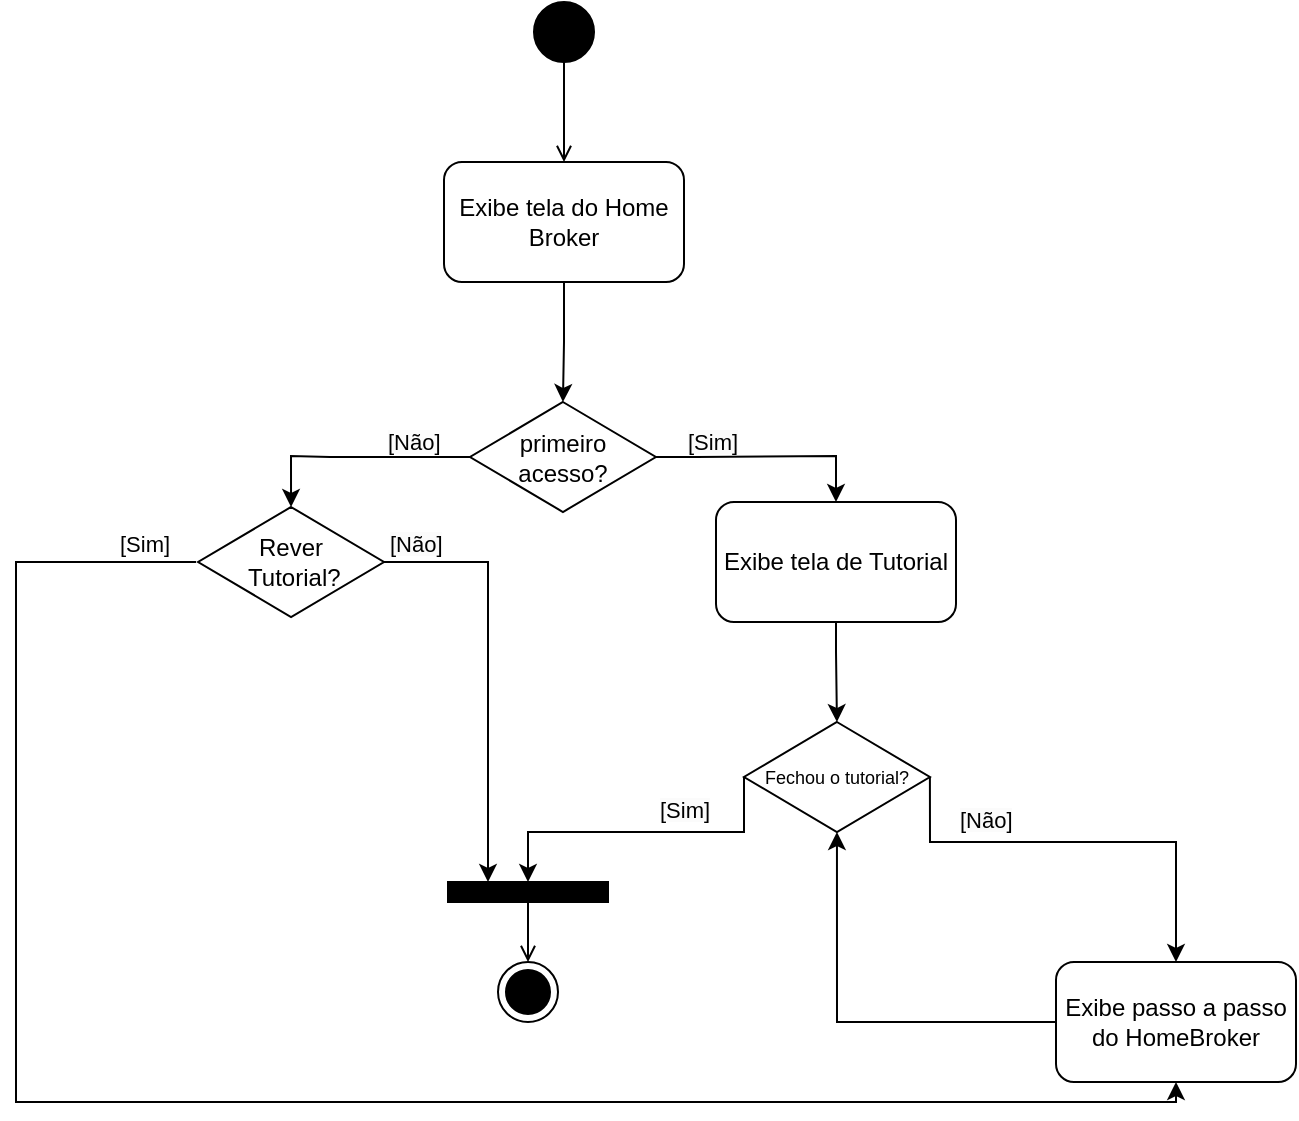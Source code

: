 <mxfile version="24.8.3">
  <diagram name="Página-1" id="wdZMK8xIM1cBAZfimZdl">
    <mxGraphModel dx="673" dy="2002" grid="1" gridSize="10" guides="1" tooltips="1" connect="1" arrows="1" fold="1" page="1" pageScale="1" pageWidth="827" pageHeight="1169" math="0" shadow="0">
      <root>
        <mxCell id="0" />
        <mxCell id="1" parent="0" />
        <mxCell id="znhwWEOjRoVLUiKNpK-7-1" style="edgeStyle=orthogonalEdgeStyle;rounded=0;orthogonalLoop=1;jettySize=auto;html=1;entryX=0.5;entryY=0;entryDx=0;entryDy=0;endArrow=open;endFill=0;" edge="1" parent="1" source="znhwWEOjRoVLUiKNpK-7-2" target="znhwWEOjRoVLUiKNpK-7-3">
          <mxGeometry relative="1" as="geometry">
            <mxPoint x="413.75" y="40" as="targetPoint" />
          </mxGeometry>
        </mxCell>
        <mxCell id="znhwWEOjRoVLUiKNpK-7-2" value="" style="ellipse;whiteSpace=wrap;html=1;aspect=fixed;fillColor=#000000;" vertex="1" parent="1">
          <mxGeometry x="399" y="-30" width="30" height="30" as="geometry" />
        </mxCell>
        <mxCell id="znhwWEOjRoVLUiKNpK-7-22" style="edgeStyle=orthogonalEdgeStyle;rounded=0;orthogonalLoop=1;jettySize=auto;html=1;exitX=0.5;exitY=1;exitDx=0;exitDy=0;entryX=0.5;entryY=0;entryDx=0;entryDy=0;" edge="1" parent="1" source="znhwWEOjRoVLUiKNpK-7-7" target="znhwWEOjRoVLUiKNpK-7-21">
          <mxGeometry relative="1" as="geometry">
            <mxPoint x="310" y="350" as="sourcePoint" />
            <mxPoint x="550.475" y="320" as="targetPoint" />
            <Array as="points">
              <mxPoint x="550" y="295" />
            </Array>
          </mxGeometry>
        </mxCell>
        <mxCell id="znhwWEOjRoVLUiKNpK-7-25" style="edgeStyle=orthogonalEdgeStyle;rounded=0;orthogonalLoop=1;jettySize=auto;html=1;exitX=0.5;exitY=1;exitDx=0;exitDy=0;entryX=0.5;entryY=0;entryDx=0;entryDy=0;" edge="1" parent="1" source="znhwWEOjRoVLUiKNpK-7-3" target="znhwWEOjRoVLUiKNpK-7-24">
          <mxGeometry relative="1" as="geometry" />
        </mxCell>
        <mxCell id="znhwWEOjRoVLUiKNpK-7-3" value="Exibe tela do Home Broker" style="rounded=1;whiteSpace=wrap;html=1;" vertex="1" parent="1">
          <mxGeometry x="354" y="50" width="120" height="60" as="geometry" />
        </mxCell>
        <mxCell id="znhwWEOjRoVLUiKNpK-7-7" value="Exibe tela de Tutorial" style="rounded=1;whiteSpace=wrap;html=1;" vertex="1" parent="1">
          <mxGeometry x="490" y="220" width="120" height="60" as="geometry" />
        </mxCell>
        <mxCell id="znhwWEOjRoVLUiKNpK-7-17" style="edgeStyle=orthogonalEdgeStyle;rounded=0;orthogonalLoop=1;jettySize=auto;html=1;entryX=0.5;entryY=0;entryDx=0;entryDy=0;endArrow=open;endFill=0;" edge="1" parent="1" source="znhwWEOjRoVLUiKNpK-7-18" target="znhwWEOjRoVLUiKNpK-7-19">
          <mxGeometry relative="1" as="geometry">
            <mxPoint x="507.0" y="657.5" as="targetPoint" />
          </mxGeometry>
        </mxCell>
        <mxCell id="znhwWEOjRoVLUiKNpK-7-18" value="" style="rounded=0;whiteSpace=wrap;html=1;fillColor=#000000;" vertex="1" parent="1">
          <mxGeometry x="356" y="410" width="80" height="10" as="geometry" />
        </mxCell>
        <mxCell id="znhwWEOjRoVLUiKNpK-7-19" value="" style="ellipse;html=1;shape=endState;fillColor=#000000;strokeColor=#000000;" vertex="1" parent="1">
          <mxGeometry x="381" y="450" width="30" height="30" as="geometry" />
        </mxCell>
        <mxCell id="znhwWEOjRoVLUiKNpK-7-23" style="edgeStyle=orthogonalEdgeStyle;rounded=0;orthogonalLoop=1;jettySize=auto;html=1;exitX=0;exitY=0.5;exitDx=0;exitDy=0;entryX=0.5;entryY=0;entryDx=0;entryDy=0;" edge="1" parent="1" source="znhwWEOjRoVLUiKNpK-7-21" target="znhwWEOjRoVLUiKNpK-7-18">
          <mxGeometry relative="1" as="geometry">
            <mxPoint x="396" y="420" as="targetPoint" />
            <Array as="points">
              <mxPoint x="504" y="385" />
              <mxPoint x="396" y="385" />
            </Array>
          </mxGeometry>
        </mxCell>
        <mxCell id="znhwWEOjRoVLUiKNpK-7-21" value="&lt;div style=&quot;font-size: 9px;&quot;&gt;Fechou o tutorial?&lt;/div&gt;" style="rhombus;whiteSpace=wrap;html=1;" vertex="1" parent="1">
          <mxGeometry x="504" y="330" width="92.95" height="55" as="geometry" />
        </mxCell>
        <mxCell id="znhwWEOjRoVLUiKNpK-7-26" style="edgeStyle=orthogonalEdgeStyle;rounded=0;orthogonalLoop=1;jettySize=auto;html=1;exitX=1;exitY=0.5;exitDx=0;exitDy=0;entryX=0.5;entryY=0;entryDx=0;entryDy=0;" edge="1" parent="1" source="znhwWEOjRoVLUiKNpK-7-24" target="znhwWEOjRoVLUiKNpK-7-7">
          <mxGeometry relative="1" as="geometry">
            <Array as="points">
              <mxPoint x="480" y="197" />
              <mxPoint x="570" y="197" />
            </Array>
          </mxGeometry>
        </mxCell>
        <mxCell id="znhwWEOjRoVLUiKNpK-7-24" value="primeiro acesso?" style="rhombus;whiteSpace=wrap;html=1;" vertex="1" parent="1">
          <mxGeometry x="367" y="170" width="92.95" height="55" as="geometry" />
        </mxCell>
        <mxCell id="znhwWEOjRoVLUiKNpK-7-27" value="&lt;span style=&quot;color: rgb(0, 0, 0); font-family: Helvetica; font-size: 11px; font-style: normal; font-variant-ligatures: normal; font-variant-caps: normal; font-weight: 400; letter-spacing: normal; orphans: 2; text-align: center; text-indent: 0px; text-transform: none; widows: 2; word-spacing: 0px; -webkit-text-stroke-width: 0px; white-space: nowrap; background-color: rgb(251, 251, 251); text-decoration-thickness: initial; text-decoration-style: initial; text-decoration-color: initial; display: inline !important; float: none;&quot;&gt;[Sim]&lt;/span&gt;" style="text;whiteSpace=wrap;html=1;" vertex="1" parent="1">
          <mxGeometry x="474" y="176" width="30" height="20" as="geometry" />
        </mxCell>
        <mxCell id="znhwWEOjRoVLUiKNpK-7-32" style="edgeStyle=orthogonalEdgeStyle;rounded=0;orthogonalLoop=1;jettySize=auto;html=1;exitX=1;exitY=0.5;exitDx=0;exitDy=0;entryX=0.25;entryY=0;entryDx=0;entryDy=0;" edge="1" parent="1" source="znhwWEOjRoVLUiKNpK-7-33" target="znhwWEOjRoVLUiKNpK-7-18">
          <mxGeometry relative="1" as="geometry">
            <mxPoint x="390" y="440" as="targetPoint" />
            <mxPoint x="340" y="250.0" as="sourcePoint" />
          </mxGeometry>
        </mxCell>
        <mxCell id="znhwWEOjRoVLUiKNpK-7-30" value="&lt;span style=&quot;color: rgb(0, 0, 0); font-family: Helvetica; font-size: 11px; font-style: normal; font-variant-ligatures: normal; font-variant-caps: normal; font-weight: 400; letter-spacing: normal; orphans: 2; text-align: center; text-indent: 0px; text-transform: none; widows: 2; word-spacing: 0px; -webkit-text-stroke-width: 0px; white-space: nowrap; background-color: rgb(251, 251, 251); text-decoration-thickness: initial; text-decoration-style: initial; text-decoration-color: initial; display: inline !important; float: none;&quot;&gt;[Não]&lt;/span&gt;" style="text;whiteSpace=wrap;html=1;" vertex="1" parent="1">
          <mxGeometry x="324" y="176" width="30" height="20" as="geometry" />
        </mxCell>
        <mxCell id="znhwWEOjRoVLUiKNpK-7-31" style="edgeStyle=orthogonalEdgeStyle;rounded=0;orthogonalLoop=1;jettySize=auto;html=1;exitX=0;exitY=0.5;exitDx=0;exitDy=0;entryX=0.5;entryY=0;entryDx=0;entryDy=0;" edge="1" parent="1" source="znhwWEOjRoVLUiKNpK-7-24" target="znhwWEOjRoVLUiKNpK-7-33">
          <mxGeometry relative="1" as="geometry">
            <mxPoint x="277" y="198" as="sourcePoint" />
            <mxPoint x="280" y="220" as="targetPoint" />
            <Array as="points">
              <mxPoint x="297" y="197" />
              <mxPoint x="287" y="197" />
            </Array>
          </mxGeometry>
        </mxCell>
        <mxCell id="znhwWEOjRoVLUiKNpK-7-33" value="Rever&lt;div&gt;&amp;nbsp;Tutorial?&lt;/div&gt;" style="rhombus;whiteSpace=wrap;html=1;" vertex="1" parent="1">
          <mxGeometry x="231.05" y="222.5" width="92.95" height="55" as="geometry" />
        </mxCell>
        <mxCell id="znhwWEOjRoVLUiKNpK-7-34" value="&lt;span style=&quot;color: rgb(0, 0, 0); font-family: Helvetica; font-size: 11px; font-style: normal; font-variant-ligatures: normal; font-variant-caps: normal; font-weight: 400; letter-spacing: normal; orphans: 2; text-align: center; text-indent: 0px; text-transform: none; widows: 2; word-spacing: 0px; -webkit-text-stroke-width: 0px; white-space: nowrap; background-color: rgb(251, 251, 251); text-decoration-thickness: initial; text-decoration-style: initial; text-decoration-color: initial; display: inline !important; float: none;&quot;&gt;[Não]&lt;/span&gt;" style="text;whiteSpace=wrap;html=1;" vertex="1" parent="1">
          <mxGeometry x="325" y="227" width="30" height="20" as="geometry" />
        </mxCell>
        <mxCell id="znhwWEOjRoVLUiKNpK-7-35" value="&lt;span style=&quot;font-size: 11px; text-align: center; text-wrap: nowrap;&quot;&gt;[Sim]&lt;/span&gt;" style="text;whiteSpace=wrap;html=1;" vertex="1" parent="1">
          <mxGeometry x="190" y="227" width="30" height="20" as="geometry" />
        </mxCell>
        <mxCell id="znhwWEOjRoVLUiKNpK-7-36" style="edgeStyle=orthogonalEdgeStyle;rounded=0;orthogonalLoop=1;jettySize=auto;html=1;entryX=0.5;entryY=1;entryDx=0;entryDy=0;" edge="1" parent="1" target="znhwWEOjRoVLUiKNpK-7-42">
          <mxGeometry relative="1" as="geometry">
            <mxPoint x="230" y="250" as="sourcePoint" />
            <mxPoint x="720" y="520" as="targetPoint" />
            <Array as="points">
              <mxPoint x="140" y="250" />
              <mxPoint x="140" y="520" />
              <mxPoint x="720" y="520" />
            </Array>
          </mxGeometry>
        </mxCell>
        <mxCell id="znhwWEOjRoVLUiKNpK-7-38" value="&lt;span style=&quot;color: rgb(0, 0, 0); font-family: Helvetica; font-size: 11px; font-style: normal; font-variant-ligatures: normal; font-variant-caps: normal; font-weight: 400; letter-spacing: normal; orphans: 2; text-align: center; text-indent: 0px; text-transform: none; widows: 2; word-spacing: 0px; -webkit-text-stroke-width: 0px; white-space: nowrap; background-color: rgb(251, 251, 251); text-decoration-thickness: initial; text-decoration-style: initial; text-decoration-color: initial; display: inline !important; float: none;&quot;&gt;[Sim]&lt;/span&gt;" style="text;whiteSpace=wrap;html=1;" vertex="1" parent="1">
          <mxGeometry x="459.95" y="360" width="30" height="20" as="geometry" />
        </mxCell>
        <mxCell id="znhwWEOjRoVLUiKNpK-7-40" value="&lt;span style=&quot;color: rgb(0, 0, 0); font-family: Helvetica; font-size: 11px; font-style: normal; font-variant-ligatures: normal; font-variant-caps: normal; font-weight: 400; letter-spacing: normal; orphans: 2; text-align: center; text-indent: 0px; text-transform: none; widows: 2; word-spacing: 0px; -webkit-text-stroke-width: 0px; white-space: nowrap; background-color: rgb(251, 251, 251); text-decoration-thickness: initial; text-decoration-style: initial; text-decoration-color: initial; display: inline !important; float: none;&quot;&gt;[Não]&lt;/span&gt;" style="text;whiteSpace=wrap;html=1;" vertex="1" parent="1">
          <mxGeometry x="610" y="365" width="30" height="20" as="geometry" />
        </mxCell>
        <mxCell id="znhwWEOjRoVLUiKNpK-7-41" style="edgeStyle=orthogonalEdgeStyle;rounded=0;orthogonalLoop=1;jettySize=auto;html=1;exitX=1;exitY=0.5;exitDx=0;exitDy=0;entryX=0.5;entryY=0;entryDx=0;entryDy=0;" edge="1" parent="1" source="znhwWEOjRoVLUiKNpK-7-21" target="znhwWEOjRoVLUiKNpK-7-42">
          <mxGeometry relative="1" as="geometry">
            <mxPoint x="695" y="415" as="sourcePoint" />
            <mxPoint x="720" y="430" as="targetPoint" />
            <Array as="points">
              <mxPoint x="597" y="390" />
              <mxPoint x="720" y="390" />
            </Array>
          </mxGeometry>
        </mxCell>
        <mxCell id="znhwWEOjRoVLUiKNpK-7-45" style="edgeStyle=orthogonalEdgeStyle;rounded=0;orthogonalLoop=1;jettySize=auto;html=1;exitX=0;exitY=0.5;exitDx=0;exitDy=0;entryX=0.5;entryY=1;entryDx=0;entryDy=0;" edge="1" parent="1" source="znhwWEOjRoVLUiKNpK-7-42" target="znhwWEOjRoVLUiKNpK-7-21">
          <mxGeometry relative="1" as="geometry" />
        </mxCell>
        <mxCell id="znhwWEOjRoVLUiKNpK-7-42" value="Exibe passo a passo do HomeBroker" style="rounded=1;whiteSpace=wrap;html=1;" vertex="1" parent="1">
          <mxGeometry x="660" y="450" width="120" height="60" as="geometry" />
        </mxCell>
      </root>
    </mxGraphModel>
  </diagram>
</mxfile>
